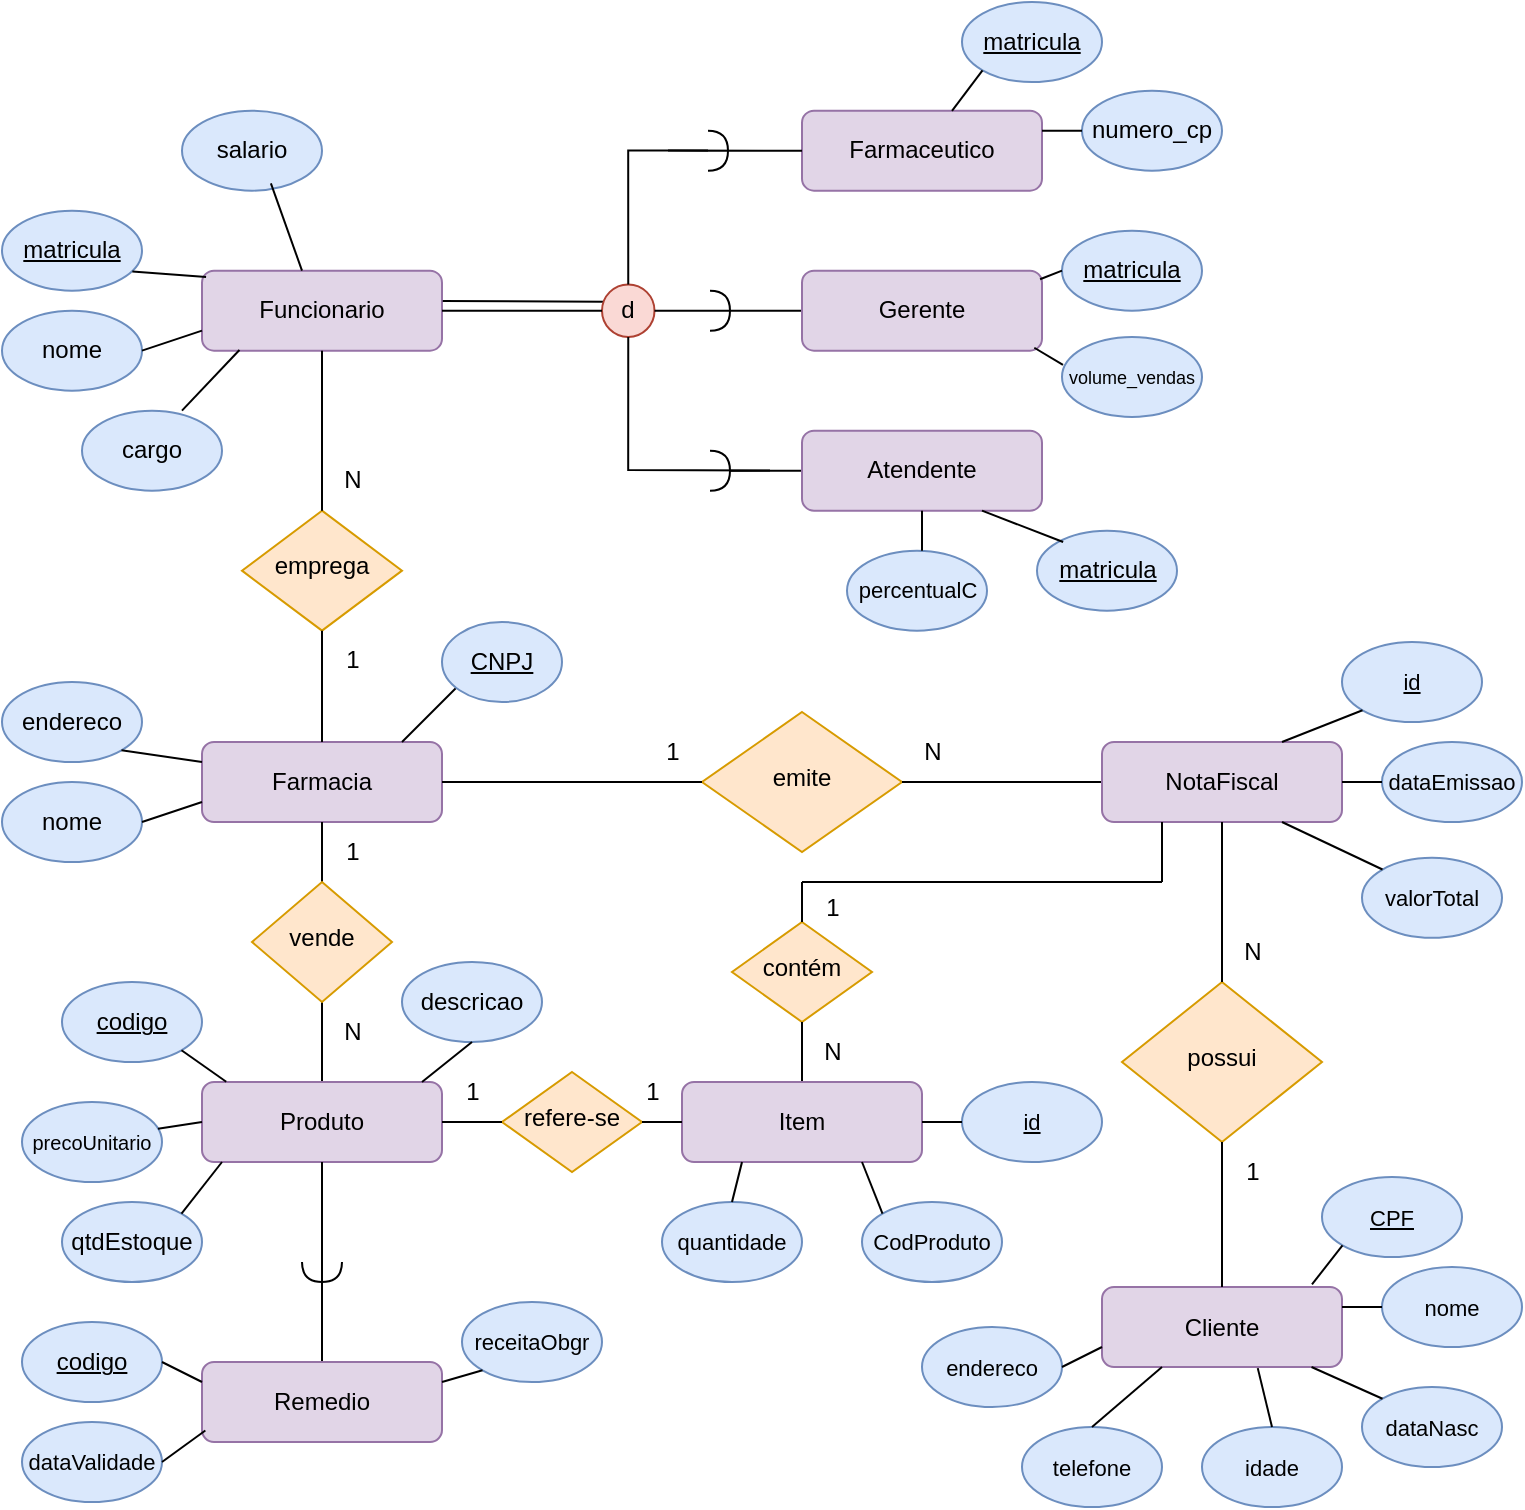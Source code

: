 <mxfile version="24.7.12">
  <diagram id="C5RBs43oDa-KdzZeNtuy" name="Page-1">
    <mxGraphModel dx="1363" dy="809" grid="1" gridSize="10" guides="1" tooltips="1" connect="1" arrows="1" fold="1" page="1" pageScale="1" pageWidth="827" pageHeight="1169" math="0" shadow="0">
      <root>
        <mxCell id="WIyWlLk6GJQsqaUBKTNV-0" />
        <mxCell id="WIyWlLk6GJQsqaUBKTNV-1" parent="WIyWlLk6GJQsqaUBKTNV-0" />
        <mxCell id="WIyWlLk6GJQsqaUBKTNV-3" value="Farmacia" style="rounded=1;whiteSpace=wrap;html=1;fontSize=12;glass=0;strokeWidth=1;shadow=0;fillColor=#e1d5e7;strokeColor=#9673a6;" parent="WIyWlLk6GJQsqaUBKTNV-1" vertex="1">
          <mxGeometry x="160" y="420" width="120" height="40" as="geometry" />
        </mxCell>
        <mxCell id="WIyWlLk6GJQsqaUBKTNV-6" value="emprega" style="rhombus;whiteSpace=wrap;html=1;shadow=0;fontFamily=Helvetica;fontSize=12;align=center;strokeWidth=1;spacing=6;spacingTop=-4;fillColor=#ffe6cc;strokeColor=#d79b00;" parent="WIyWlLk6GJQsqaUBKTNV-1" vertex="1">
          <mxGeometry x="180" y="304.32" width="80" height="60" as="geometry" />
        </mxCell>
        <mxCell id="WIyWlLk6GJQsqaUBKTNV-11" value="Funcionario" style="rounded=1;whiteSpace=wrap;html=1;fontSize=12;glass=0;strokeWidth=1;shadow=0;fillColor=#e1d5e7;strokeColor=#9673a6;" parent="WIyWlLk6GJQsqaUBKTNV-1" vertex="1">
          <mxGeometry x="160" y="184.32" width="120" height="40" as="geometry" />
        </mxCell>
        <mxCell id="MK8fDPFh58A5NtxFeI1J-0" value="" style="endArrow=none;html=1;rounded=0;exitX=0.5;exitY=1;exitDx=0;exitDy=0;entryX=0.5;entryY=0;entryDx=0;entryDy=0;" parent="WIyWlLk6GJQsqaUBKTNV-1" target="WIyWlLk6GJQsqaUBKTNV-6" edge="1" source="WIyWlLk6GJQsqaUBKTNV-11">
          <mxGeometry width="50" height="50" relative="1" as="geometry">
            <mxPoint x="220" y="184.32" as="sourcePoint" />
            <mxPoint x="220" y="274.32" as="targetPoint" />
          </mxGeometry>
        </mxCell>
        <mxCell id="MK8fDPFh58A5NtxFeI1J-2" value="" style="endArrow=none;html=1;rounded=0;" parent="WIyWlLk6GJQsqaUBKTNV-1" edge="1">
          <mxGeometry width="50" height="50" relative="1" as="geometry">
            <mxPoint x="260" y="420" as="sourcePoint" />
            <mxPoint x="290" y="390" as="targetPoint" />
          </mxGeometry>
        </mxCell>
        <mxCell id="MK8fDPFh58A5NtxFeI1J-4" value="&lt;u&gt;CNPJ&lt;/u&gt;" style="ellipse;whiteSpace=wrap;html=1;fillColor=#dae8fc;strokeColor=#6c8ebf;" parent="WIyWlLk6GJQsqaUBKTNV-1" vertex="1">
          <mxGeometry x="280" y="360" width="60" height="40" as="geometry" />
        </mxCell>
        <mxCell id="MK8fDPFh58A5NtxFeI1J-5" value="nome" style="ellipse;whiteSpace=wrap;html=1;fillColor=#dae8fc;strokeColor=#6c8ebf;" parent="WIyWlLk6GJQsqaUBKTNV-1" vertex="1">
          <mxGeometry x="60" y="440" width="70" height="40" as="geometry" />
        </mxCell>
        <mxCell id="MK8fDPFh58A5NtxFeI1J-6" value="endereco" style="ellipse;whiteSpace=wrap;html=1;fillColor=#dae8fc;strokeColor=#6c8ebf;" parent="WIyWlLk6GJQsqaUBKTNV-1" vertex="1">
          <mxGeometry x="60" y="390" width="70" height="40" as="geometry" />
        </mxCell>
        <mxCell id="MK8fDPFh58A5NtxFeI1J-7" value="" style="endArrow=none;html=1;rounded=0;entryX=1;entryY=0.5;entryDx=0;entryDy=0;" parent="WIyWlLk6GJQsqaUBKTNV-1" target="MK8fDPFh58A5NtxFeI1J-5" edge="1">
          <mxGeometry width="50" height="50" relative="1" as="geometry">
            <mxPoint x="160" y="450" as="sourcePoint" />
            <mxPoint x="260" y="370" as="targetPoint" />
          </mxGeometry>
        </mxCell>
        <mxCell id="MK8fDPFh58A5NtxFeI1J-8" value="" style="endArrow=none;html=1;rounded=0;entryX=1;entryY=1;entryDx=0;entryDy=0;exitX=0;exitY=0.25;exitDx=0;exitDy=0;" parent="WIyWlLk6GJQsqaUBKTNV-1" target="MK8fDPFh58A5NtxFeI1J-6" edge="1" source="WIyWlLk6GJQsqaUBKTNV-3">
          <mxGeometry width="50" height="50" relative="1" as="geometry">
            <mxPoint x="170" y="420" as="sourcePoint" />
            <mxPoint x="220" y="370" as="targetPoint" />
          </mxGeometry>
        </mxCell>
        <mxCell id="MK8fDPFh58A5NtxFeI1J-9" value="&lt;u&gt;matricula&lt;/u&gt;" style="ellipse;whiteSpace=wrap;html=1;fillColor=#dae8fc;strokeColor=#6c8ebf;" parent="WIyWlLk6GJQsqaUBKTNV-1" vertex="1">
          <mxGeometry x="60" y="154.32" width="70" height="40" as="geometry" />
        </mxCell>
        <mxCell id="MK8fDPFh58A5NtxFeI1J-10" value="nome" style="ellipse;whiteSpace=wrap;html=1;fillColor=#dae8fc;strokeColor=#6c8ebf;" parent="WIyWlLk6GJQsqaUBKTNV-1" vertex="1">
          <mxGeometry x="60" y="204.32" width="70" height="40" as="geometry" />
        </mxCell>
        <mxCell id="MK8fDPFh58A5NtxFeI1J-11" value="cargo" style="ellipse;whiteSpace=wrap;html=1;fillColor=#dae8fc;strokeColor=#6c8ebf;" parent="WIyWlLk6GJQsqaUBKTNV-1" vertex="1">
          <mxGeometry x="100" y="254.32" width="70" height="40" as="geometry" />
        </mxCell>
        <mxCell id="MK8fDPFh58A5NtxFeI1J-12" value="salario" style="ellipse;whiteSpace=wrap;html=1;fillColor=#dae8fc;strokeColor=#6c8ebf;" parent="WIyWlLk6GJQsqaUBKTNV-1" vertex="1">
          <mxGeometry x="150" y="104.32" width="70" height="40" as="geometry" />
        </mxCell>
        <mxCell id="MK8fDPFh58A5NtxFeI1J-13" value="" style="endArrow=none;html=1;rounded=0;exitX=0.931;exitY=0.76;exitDx=0;exitDy=0;exitPerimeter=0;entryX=0.017;entryY=0.08;entryDx=0;entryDy=0;entryPerimeter=0;" parent="WIyWlLk6GJQsqaUBKTNV-1" source="MK8fDPFh58A5NtxFeI1J-9" target="WIyWlLk6GJQsqaUBKTNV-11" edge="1">
          <mxGeometry width="50" height="50" relative="1" as="geometry">
            <mxPoint x="360" y="184.32" as="sourcePoint" />
            <mxPoint x="410" y="134.32" as="targetPoint" />
          </mxGeometry>
        </mxCell>
        <mxCell id="MK8fDPFh58A5NtxFeI1J-14" value="" style="endArrow=none;html=1;rounded=0;exitX=1;exitY=0.5;exitDx=0;exitDy=0;entryX=0;entryY=0.75;entryDx=0;entryDy=0;" parent="WIyWlLk6GJQsqaUBKTNV-1" source="MK8fDPFh58A5NtxFeI1J-10" target="WIyWlLk6GJQsqaUBKTNV-11" edge="1">
          <mxGeometry width="50" height="50" relative="1" as="geometry">
            <mxPoint x="180" y="194.32" as="sourcePoint" />
            <mxPoint x="230" y="144.32" as="targetPoint" />
          </mxGeometry>
        </mxCell>
        <mxCell id="MK8fDPFh58A5NtxFeI1J-15" value="" style="endArrow=none;html=1;rounded=0;exitX=0.714;exitY=0;exitDx=0;exitDy=0;exitPerimeter=0;entryX=0.156;entryY=0.992;entryDx=0;entryDy=0;entryPerimeter=0;" parent="WIyWlLk6GJQsqaUBKTNV-1" source="MK8fDPFh58A5NtxFeI1J-11" target="WIyWlLk6GJQsqaUBKTNV-11" edge="1">
          <mxGeometry width="50" height="50" relative="1" as="geometry">
            <mxPoint x="180" y="194.32" as="sourcePoint" />
            <mxPoint x="230" y="144.32" as="targetPoint" />
          </mxGeometry>
        </mxCell>
        <mxCell id="MK8fDPFh58A5NtxFeI1J-16" value="" style="endArrow=none;html=1;rounded=0;exitX=0.635;exitY=0.909;exitDx=0;exitDy=0;exitPerimeter=0;" parent="WIyWlLk6GJQsqaUBKTNV-1" source="MK8fDPFh58A5NtxFeI1J-12" edge="1">
          <mxGeometry width="50" height="50" relative="1" as="geometry">
            <mxPoint x="180" y="194.32" as="sourcePoint" />
            <mxPoint x="210" y="184.32" as="targetPoint" />
          </mxGeometry>
        </mxCell>
        <mxCell id="MK8fDPFh58A5NtxFeI1J-17" value="" style="endArrow=none;html=1;rounded=0;exitX=1.003;exitY=0.38;exitDx=0;exitDy=0;exitPerimeter=0;entryX=0.061;entryY=0.332;entryDx=0;entryDy=0;entryPerimeter=0;strokeColor=#000000;" parent="WIyWlLk6GJQsqaUBKTNV-1" source="WIyWlLk6GJQsqaUBKTNV-11" target="MK8fDPFh58A5NtxFeI1J-19" edge="1">
          <mxGeometry width="50" height="50" relative="1" as="geometry">
            <mxPoint x="280" y="239.6" as="sourcePoint" />
            <mxPoint x="360" y="239.6" as="targetPoint" />
          </mxGeometry>
        </mxCell>
        <mxCell id="MK8fDPFh58A5NtxFeI1J-19" value="d" style="ellipse;whiteSpace=wrap;html=1;aspect=fixed;fillColor=#fad9d5;strokeColor=#ae4132;" parent="WIyWlLk6GJQsqaUBKTNV-1" vertex="1">
          <mxGeometry x="360" y="191.2" width="26.25" height="26.25" as="geometry" />
        </mxCell>
        <mxCell id="MK8fDPFh58A5NtxFeI1J-31" value="" style="endArrow=none;html=1;rounded=0;exitX=1;exitY=0.5;exitDx=0;exitDy=0;entryX=0;entryY=0.5;entryDx=0;entryDy=0;" parent="WIyWlLk6GJQsqaUBKTNV-1" source="MK8fDPFh58A5NtxFeI1J-19" target="MK8fDPFh58A5NtxFeI1J-42" edge="1">
          <mxGeometry width="50" height="50" relative="1" as="geometry">
            <mxPoint x="340" y="184.32" as="sourcePoint" />
            <mxPoint x="440" y="204.32" as="targetPoint" />
          </mxGeometry>
        </mxCell>
        <mxCell id="MK8fDPFh58A5NtxFeI1J-34" value="" style="endArrow=none;html=1;rounded=0;entryX=0;entryY=0.5;entryDx=0;entryDy=0;" parent="WIyWlLk6GJQsqaUBKTNV-1" target="MK8fDPFh58A5NtxFeI1J-41" edge="1" source="9b90MbuNXG74h5Mg-5Mk-2">
          <mxGeometry width="50" height="50" relative="1" as="geometry">
            <mxPoint x="370" y="284.32" as="sourcePoint" />
            <mxPoint x="440" y="284.32" as="targetPoint" />
          </mxGeometry>
        </mxCell>
        <mxCell id="MK8fDPFh58A5NtxFeI1J-40" value="Farmaceutico" style="rounded=1;whiteSpace=wrap;html=1;fontSize=12;glass=0;strokeWidth=1;shadow=0;fillColor=#e1d5e7;strokeColor=#9673a6;" parent="WIyWlLk6GJQsqaUBKTNV-1" vertex="1">
          <mxGeometry x="460" y="104.32" width="120" height="40" as="geometry" />
        </mxCell>
        <mxCell id="MK8fDPFh58A5NtxFeI1J-41" value="Atendente" style="rounded=1;whiteSpace=wrap;html=1;fontSize=12;glass=0;strokeWidth=1;shadow=0;fillColor=#e1d5e7;strokeColor=#9673a6;" parent="WIyWlLk6GJQsqaUBKTNV-1" vertex="1">
          <mxGeometry x="460" y="264.32" width="120" height="40" as="geometry" />
        </mxCell>
        <mxCell id="MK8fDPFh58A5NtxFeI1J-42" value="Gerente" style="rounded=1;whiteSpace=wrap;html=1;fontSize=12;glass=0;strokeWidth=1;shadow=0;fillColor=#e1d5e7;strokeColor=#9673a6;" parent="WIyWlLk6GJQsqaUBKTNV-1" vertex="1">
          <mxGeometry x="460" y="184.32" width="120" height="40" as="geometry" />
        </mxCell>
        <mxCell id="MK8fDPFh58A5NtxFeI1J-45" value="numero_cp" style="ellipse;whiteSpace=wrap;html=1;fillColor=#dae8fc;strokeColor=#6c8ebf;" parent="WIyWlLk6GJQsqaUBKTNV-1" vertex="1">
          <mxGeometry x="600" y="94.32" width="70" height="40" as="geometry" />
        </mxCell>
        <mxCell id="MK8fDPFh58A5NtxFeI1J-46" value="&lt;u&gt;matricula&lt;/u&gt;" style="ellipse;whiteSpace=wrap;html=1;fillColor=#dae8fc;strokeColor=#6c8ebf;" parent="WIyWlLk6GJQsqaUBKTNV-1" vertex="1">
          <mxGeometry x="540" y="50" width="70" height="40" as="geometry" />
        </mxCell>
        <mxCell id="MK8fDPFh58A5NtxFeI1J-47" value="&lt;u&gt;matricula&lt;/u&gt;" style="ellipse;whiteSpace=wrap;html=1;fillColor=#dae8fc;strokeColor=#6c8ebf;" parent="WIyWlLk6GJQsqaUBKTNV-1" vertex="1">
          <mxGeometry x="590" y="164.32" width="70" height="40" as="geometry" />
        </mxCell>
        <mxCell id="MK8fDPFh58A5NtxFeI1J-48" value="&lt;font style=&quot;font-size: 9px;&quot;&gt;volume_vendas&lt;/font&gt;" style="ellipse;whiteSpace=wrap;html=1;fillColor=#dae8fc;strokeColor=#6c8ebf;" parent="WIyWlLk6GJQsqaUBKTNV-1" vertex="1">
          <mxGeometry x="590" y="217.45" width="70" height="40" as="geometry" />
        </mxCell>
        <mxCell id="MK8fDPFh58A5NtxFeI1J-49" value="&lt;u&gt;matricula&lt;/u&gt;" style="ellipse;whiteSpace=wrap;html=1;fillColor=#dae8fc;strokeColor=#6c8ebf;" parent="WIyWlLk6GJQsqaUBKTNV-1" vertex="1">
          <mxGeometry x="577.5" y="314.32" width="70" height="40" as="geometry" />
        </mxCell>
        <mxCell id="MK8fDPFh58A5NtxFeI1J-50" value="&lt;font style=&quot;font-size: 11px;&quot;&gt;percentualC&lt;/font&gt;" style="ellipse;whiteSpace=wrap;html=1;fillColor=#dae8fc;strokeColor=#6c8ebf;" parent="WIyWlLk6GJQsqaUBKTNV-1" vertex="1">
          <mxGeometry x="482.5" y="324.32" width="70" height="40" as="geometry" />
        </mxCell>
        <mxCell id="MK8fDPFh58A5NtxFeI1J-51" value="" style="endArrow=none;html=1;rounded=0;entryX=0;entryY=1;entryDx=0;entryDy=0;exitX=0.625;exitY=0.004;exitDx=0;exitDy=0;exitPerimeter=0;" parent="WIyWlLk6GJQsqaUBKTNV-1" source="MK8fDPFh58A5NtxFeI1J-40" target="MK8fDPFh58A5NtxFeI1J-46" edge="1">
          <mxGeometry width="50" height="50" relative="1" as="geometry">
            <mxPoint x="420" y="214.32" as="sourcePoint" />
            <mxPoint x="550.02" y="80.0" as="targetPoint" />
          </mxGeometry>
        </mxCell>
        <mxCell id="MK8fDPFh58A5NtxFeI1J-52" value="" style="endArrow=none;html=1;rounded=0;entryX=0;entryY=0.5;entryDx=0;entryDy=0;" parent="WIyWlLk6GJQsqaUBKTNV-1" target="MK8fDPFh58A5NtxFeI1J-45" edge="1">
          <mxGeometry width="50" height="50" relative="1" as="geometry">
            <mxPoint x="580" y="114.32" as="sourcePoint" />
            <mxPoint x="560" y="90.32" as="targetPoint" />
          </mxGeometry>
        </mxCell>
        <mxCell id="MK8fDPFh58A5NtxFeI1J-53" value="" style="endArrow=none;html=1;rounded=0;entryX=0;entryY=0.5;entryDx=0;entryDy=0;exitX=0.992;exitY=0.107;exitDx=0;exitDy=0;exitPerimeter=0;" parent="WIyWlLk6GJQsqaUBKTNV-1" source="MK8fDPFh58A5NtxFeI1J-42" target="MK8fDPFh58A5NtxFeI1J-47" edge="1">
          <mxGeometry width="50" height="50" relative="1" as="geometry">
            <mxPoint x="555" y="124.32" as="sourcePoint" />
            <mxPoint x="570" y="100.32" as="targetPoint" />
          </mxGeometry>
        </mxCell>
        <mxCell id="MK8fDPFh58A5NtxFeI1J-54" value="" style="endArrow=none;html=1;rounded=0;entryX=0.007;entryY=0.35;entryDx=0;entryDy=0;entryPerimeter=0;exitX=0.968;exitY=0.964;exitDx=0;exitDy=0;exitPerimeter=0;" parent="WIyWlLk6GJQsqaUBKTNV-1" source="MK8fDPFh58A5NtxFeI1J-42" target="MK8fDPFh58A5NtxFeI1J-48" edge="1">
          <mxGeometry width="50" height="50" relative="1" as="geometry">
            <mxPoint x="565" y="134.32" as="sourcePoint" />
            <mxPoint x="580" y="110.32" as="targetPoint" />
          </mxGeometry>
        </mxCell>
        <mxCell id="MK8fDPFh58A5NtxFeI1J-55" value="" style="endArrow=none;html=1;rounded=0;entryX=0.5;entryY=0;entryDx=0;entryDy=0;exitX=0.5;exitY=1;exitDx=0;exitDy=0;" parent="WIyWlLk6GJQsqaUBKTNV-1" source="MK8fDPFh58A5NtxFeI1J-41" edge="1">
          <mxGeometry width="50" height="50" relative="1" as="geometry">
            <mxPoint x="575" y="144.32" as="sourcePoint" />
            <mxPoint x="520" y="324.32" as="targetPoint" />
          </mxGeometry>
        </mxCell>
        <mxCell id="MK8fDPFh58A5NtxFeI1J-56" value="" style="endArrow=none;html=1;rounded=0;entryX=0;entryY=0;entryDx=0;entryDy=0;exitX=0.75;exitY=1;exitDx=0;exitDy=0;" parent="WIyWlLk6GJQsqaUBKTNV-1" source="MK8fDPFh58A5NtxFeI1J-41" edge="1">
          <mxGeometry width="50" height="50" relative="1" as="geometry">
            <mxPoint x="585" y="154.32" as="sourcePoint" />
            <mxPoint x="590.569" y="319.998" as="targetPoint" />
          </mxGeometry>
        </mxCell>
        <mxCell id="MK8fDPFh58A5NtxFeI1J-57" value="" style="endArrow=none;html=1;rounded=0;exitX=1;exitY=0.5;exitDx=0;exitDy=0;entryX=0;entryY=0.5;entryDx=0;entryDy=0;entryPerimeter=0;fontColor=#FF0000;strokeColor=#000000;" parent="WIyWlLk6GJQsqaUBKTNV-1" source="WIyWlLk6GJQsqaUBKTNV-11" target="MK8fDPFh58A5NtxFeI1J-19" edge="1">
          <mxGeometry width="50" height="50" relative="1" as="geometry">
            <mxPoint x="260" y="270" as="sourcePoint" />
            <mxPoint x="310" y="220" as="targetPoint" />
          </mxGeometry>
        </mxCell>
        <mxCell id="9b90MbuNXG74h5Mg-5Mk-79" style="edgeStyle=orthogonalEdgeStyle;rounded=0;orthogonalLoop=1;jettySize=auto;html=1;exitX=0;exitY=0.5;exitDx=0;exitDy=0;exitPerimeter=0;entryX=0;entryY=0.5;entryDx=0;entryDy=0;endArrow=none;endFill=0;" edge="1" parent="WIyWlLk6GJQsqaUBKTNV-1" source="9b90MbuNXG74h5Mg-5Mk-0" target="MK8fDPFh58A5NtxFeI1J-40">
          <mxGeometry relative="1" as="geometry">
            <Array as="points">
              <mxPoint x="393" y="124" />
              <mxPoint x="443" y="124" />
            </Array>
          </mxGeometry>
        </mxCell>
        <mxCell id="9b90MbuNXG74h5Mg-5Mk-80" style="edgeStyle=orthogonalEdgeStyle;rounded=0;orthogonalLoop=1;jettySize=auto;html=1;entryX=0.5;entryY=0;entryDx=0;entryDy=0;endArrow=none;endFill=0;" edge="1" parent="WIyWlLk6GJQsqaUBKTNV-1" source="9b90MbuNXG74h5Mg-5Mk-0" target="MK8fDPFh58A5NtxFeI1J-19">
          <mxGeometry relative="1" as="geometry" />
        </mxCell>
        <mxCell id="9b90MbuNXG74h5Mg-5Mk-0" value="" style="shape=requiredInterface;html=1;verticalLabelPosition=bottom;sketch=0;" vertex="1" parent="WIyWlLk6GJQsqaUBKTNV-1">
          <mxGeometry x="413" y="114.32" width="10" height="20" as="geometry" />
        </mxCell>
        <mxCell id="9b90MbuNXG74h5Mg-5Mk-1" value="" style="shape=requiredInterface;html=1;verticalLabelPosition=bottom;sketch=0;" vertex="1" parent="WIyWlLk6GJQsqaUBKTNV-1">
          <mxGeometry x="414" y="194.33" width="10" height="20" as="geometry" />
        </mxCell>
        <mxCell id="9b90MbuNXG74h5Mg-5Mk-77" style="edgeStyle=orthogonalEdgeStyle;rounded=0;orthogonalLoop=1;jettySize=auto;html=1;exitX=1;exitY=0.5;exitDx=0;exitDy=0;exitPerimeter=0;endArrow=none;endFill=0;entryX=0.5;entryY=1;entryDx=0;entryDy=0;" edge="1" parent="WIyWlLk6GJQsqaUBKTNV-1" source="9b90MbuNXG74h5Mg-5Mk-2" target="MK8fDPFh58A5NtxFeI1J-19">
          <mxGeometry relative="1" as="geometry">
            <mxPoint x="370" y="284.439" as="targetPoint" />
            <Array as="points">
              <mxPoint x="444" y="284" />
              <mxPoint x="373" y="284" />
            </Array>
          </mxGeometry>
        </mxCell>
        <mxCell id="9b90MbuNXG74h5Mg-5Mk-2" value="" style="shape=requiredInterface;html=1;verticalLabelPosition=bottom;sketch=0;" vertex="1" parent="WIyWlLk6GJQsqaUBKTNV-1">
          <mxGeometry x="414" y="274.32" width="10" height="20" as="geometry" />
        </mxCell>
        <mxCell id="9b90MbuNXG74h5Mg-5Mk-4" value="" style="endArrow=none;html=1;rounded=0;exitX=0.5;exitY=0;exitDx=0;exitDy=0;entryX=0.5;entryY=1;entryDx=0;entryDy=0;" edge="1" parent="WIyWlLk6GJQsqaUBKTNV-1" source="WIyWlLk6GJQsqaUBKTNV-3" target="WIyWlLk6GJQsqaUBKTNV-6">
          <mxGeometry width="50" height="50" relative="1" as="geometry">
            <mxPoint x="310" y="420" as="sourcePoint" />
            <mxPoint x="360" y="370" as="targetPoint" />
          </mxGeometry>
        </mxCell>
        <mxCell id="9b90MbuNXG74h5Mg-5Mk-5" value="" style="endArrow=none;html=1;rounded=0;exitX=0.5;exitY=1;exitDx=0;exitDy=0;" edge="1" parent="WIyWlLk6GJQsqaUBKTNV-1" source="9b90MbuNXG74h5Mg-5Mk-7">
          <mxGeometry width="50" height="50" relative="1" as="geometry">
            <mxPoint x="310" y="540" as="sourcePoint" />
            <mxPoint x="220" y="590" as="targetPoint" />
          </mxGeometry>
        </mxCell>
        <mxCell id="9b90MbuNXG74h5Mg-5Mk-9" value="Produto" style="rounded=1;whiteSpace=wrap;html=1;fontSize=12;glass=0;strokeWidth=1;shadow=0;fillColor=#e1d5e7;strokeColor=#9673a6;" vertex="1" parent="WIyWlLk6GJQsqaUBKTNV-1">
          <mxGeometry x="160" y="590" width="120" height="40" as="geometry" />
        </mxCell>
        <mxCell id="9b90MbuNXG74h5Mg-5Mk-10" value="descricao" style="ellipse;whiteSpace=wrap;html=1;fillColor=#dae8fc;strokeColor=#6c8ebf;" vertex="1" parent="WIyWlLk6GJQsqaUBKTNV-1">
          <mxGeometry x="260" y="530" width="70" height="40" as="geometry" />
        </mxCell>
        <mxCell id="9b90MbuNXG74h5Mg-5Mk-11" value="qtdEstoque" style="ellipse;whiteSpace=wrap;html=1;fillColor=#dae8fc;strokeColor=#6c8ebf;" vertex="1" parent="WIyWlLk6GJQsqaUBKTNV-1">
          <mxGeometry x="90" y="650" width="70" height="40" as="geometry" />
        </mxCell>
        <mxCell id="9b90MbuNXG74h5Mg-5Mk-12" value="&lt;font style=&quot;font-size: 10px;&quot;&gt;precoUnitario&lt;/font&gt;" style="ellipse;whiteSpace=wrap;html=1;fillColor=#dae8fc;strokeColor=#6c8ebf;" vertex="1" parent="WIyWlLk6GJQsqaUBKTNV-1">
          <mxGeometry x="70" y="600" width="70" height="40" as="geometry" />
        </mxCell>
        <mxCell id="9b90MbuNXG74h5Mg-5Mk-13" value="&lt;u&gt;codigo&lt;/u&gt;" style="ellipse;whiteSpace=wrap;html=1;fillColor=#dae8fc;strokeColor=#6c8ebf;" vertex="1" parent="WIyWlLk6GJQsqaUBKTNV-1">
          <mxGeometry x="90" y="540" width="70" height="40" as="geometry" />
        </mxCell>
        <mxCell id="9b90MbuNXG74h5Mg-5Mk-14" value="" style="endArrow=none;html=1;rounded=0;exitX=1;exitY=0;exitDx=0;exitDy=0;" edge="1" parent="WIyWlLk6GJQsqaUBKTNV-1" source="9b90MbuNXG74h5Mg-5Mk-11">
          <mxGeometry width="50" height="50" relative="1" as="geometry">
            <mxPoint x="310" y="640" as="sourcePoint" />
            <mxPoint x="170" y="630" as="targetPoint" />
          </mxGeometry>
        </mxCell>
        <mxCell id="9b90MbuNXG74h5Mg-5Mk-15" value="" style="endArrow=none;html=1;rounded=0;exitX=0.971;exitY=0.335;exitDx=0;exitDy=0;entryX=0;entryY=0.5;entryDx=0;entryDy=0;exitPerimeter=0;" edge="1" parent="WIyWlLk6GJQsqaUBKTNV-1" source="9b90MbuNXG74h5Mg-5Mk-12" target="9b90MbuNXG74h5Mg-5Mk-9">
          <mxGeometry width="50" height="50" relative="1" as="geometry">
            <mxPoint x="149" y="676" as="sourcePoint" />
            <mxPoint x="200" y="640" as="targetPoint" />
          </mxGeometry>
        </mxCell>
        <mxCell id="9b90MbuNXG74h5Mg-5Mk-16" value="" style="endArrow=none;html=1;rounded=0;exitX=1;exitY=1;exitDx=0;exitDy=0;entryX=0.101;entryY=-0.003;entryDx=0;entryDy=0;entryPerimeter=0;" edge="1" parent="WIyWlLk6GJQsqaUBKTNV-1" source="9b90MbuNXG74h5Mg-5Mk-13" target="9b90MbuNXG74h5Mg-5Mk-9">
          <mxGeometry width="50" height="50" relative="1" as="geometry">
            <mxPoint x="159" y="686" as="sourcePoint" />
            <mxPoint x="210" y="650" as="targetPoint" />
          </mxGeometry>
        </mxCell>
        <mxCell id="9b90MbuNXG74h5Mg-5Mk-17" value="" style="endArrow=none;html=1;rounded=0;exitX=1;exitY=0;exitDx=0;exitDy=0;entryX=0.5;entryY=1;entryDx=0;entryDy=0;" edge="1" parent="WIyWlLk6GJQsqaUBKTNV-1" target="9b90MbuNXG74h5Mg-5Mk-10">
          <mxGeometry width="50" height="50" relative="1" as="geometry">
            <mxPoint x="270" y="590" as="sourcePoint" />
            <mxPoint x="321" y="554" as="targetPoint" />
          </mxGeometry>
        </mxCell>
        <mxCell id="9b90MbuNXG74h5Mg-5Mk-18" value="" style="endArrow=none;html=1;rounded=0;" edge="1" parent="WIyWlLk6GJQsqaUBKTNV-1">
          <mxGeometry width="50" height="50" relative="1" as="geometry">
            <mxPoint x="220" y="680" as="sourcePoint" />
            <mxPoint x="220" y="750" as="targetPoint" />
          </mxGeometry>
        </mxCell>
        <mxCell id="9b90MbuNXG74h5Mg-5Mk-19" value="" style="endArrow=none;html=1;rounded=0;exitX=0.5;exitY=1;exitDx=0;exitDy=0;entryX=0.5;entryY=0;entryDx=0;entryDy=0;" edge="1" parent="WIyWlLk6GJQsqaUBKTNV-1" source="WIyWlLk6GJQsqaUBKTNV-3" target="9b90MbuNXG74h5Mg-5Mk-7">
          <mxGeometry width="50" height="50" relative="1" as="geometry">
            <mxPoint x="220" y="460" as="sourcePoint" />
            <mxPoint x="220" y="485" as="targetPoint" />
          </mxGeometry>
        </mxCell>
        <mxCell id="9b90MbuNXG74h5Mg-5Mk-7" value="vende" style="rhombus;whiteSpace=wrap;html=1;shadow=0;fontFamily=Helvetica;fontSize=12;align=center;strokeWidth=1;spacing=6;spacingTop=-4;fillColor=#ffe6cc;strokeColor=#d79b00;" vertex="1" parent="WIyWlLk6GJQsqaUBKTNV-1">
          <mxGeometry x="185" y="490" width="70" height="60" as="geometry" />
        </mxCell>
        <mxCell id="9b90MbuNXG74h5Mg-5Mk-21" value="" style="endArrow=none;html=1;rounded=0;exitX=0.5;exitY=1;exitDx=0;exitDy=0;" edge="1" parent="WIyWlLk6GJQsqaUBKTNV-1" source="9b90MbuNXG74h5Mg-5Mk-9" target="9b90MbuNXG74h5Mg-5Mk-20">
          <mxGeometry width="50" height="50" relative="1" as="geometry">
            <mxPoint x="220" y="630" as="sourcePoint" />
            <mxPoint x="220" y="750" as="targetPoint" />
          </mxGeometry>
        </mxCell>
        <mxCell id="9b90MbuNXG74h5Mg-5Mk-20" value="" style="shape=requiredInterface;html=1;verticalLabelPosition=bottom;sketch=0;direction=south;" vertex="1" parent="WIyWlLk6GJQsqaUBKTNV-1">
          <mxGeometry x="210" y="680" width="20" height="10" as="geometry" />
        </mxCell>
        <mxCell id="9b90MbuNXG74h5Mg-5Mk-22" value="Remedio" style="rounded=1;whiteSpace=wrap;html=1;fontSize=12;glass=0;strokeWidth=1;shadow=0;fillColor=#e1d5e7;strokeColor=#9673a6;" vertex="1" parent="WIyWlLk6GJQsqaUBKTNV-1">
          <mxGeometry x="160" y="730" width="120" height="40" as="geometry" />
        </mxCell>
        <mxCell id="9b90MbuNXG74h5Mg-5Mk-24" value="&lt;font style=&quot;font-size: 11px;&quot;&gt;receitaObgr&lt;/font&gt;" style="ellipse;whiteSpace=wrap;html=1;fillColor=#dae8fc;strokeColor=#6c8ebf;" vertex="1" parent="WIyWlLk6GJQsqaUBKTNV-1">
          <mxGeometry x="290" y="700" width="70" height="40" as="geometry" />
        </mxCell>
        <mxCell id="9b90MbuNXG74h5Mg-5Mk-25" value="&lt;u&gt;codigo&lt;/u&gt;" style="ellipse;whiteSpace=wrap;html=1;fillColor=#dae8fc;strokeColor=#6c8ebf;" vertex="1" parent="WIyWlLk6GJQsqaUBKTNV-1">
          <mxGeometry x="70" y="710" width="70" height="40" as="geometry" />
        </mxCell>
        <mxCell id="9b90MbuNXG74h5Mg-5Mk-26" value="&lt;font style=&quot;font-size: 11px;&quot;&gt;dataValidade&lt;/font&gt;" style="ellipse;whiteSpace=wrap;html=1;fillColor=#dae8fc;strokeColor=#6c8ebf;" vertex="1" parent="WIyWlLk6GJQsqaUBKTNV-1">
          <mxGeometry x="70" y="760" width="70" height="40" as="geometry" />
        </mxCell>
        <mxCell id="9b90MbuNXG74h5Mg-5Mk-27" value="" style="endArrow=none;html=1;rounded=0;exitX=1;exitY=0.5;exitDx=0;exitDy=0;entryX=0.014;entryY=0.857;entryDx=0;entryDy=0;entryPerimeter=0;" edge="1" parent="WIyWlLk6GJQsqaUBKTNV-1" source="9b90MbuNXG74h5Mg-5Mk-26" target="9b90MbuNXG74h5Mg-5Mk-22">
          <mxGeometry width="50" height="50" relative="1" as="geometry">
            <mxPoint x="270" y="790" as="sourcePoint" />
            <mxPoint x="320" y="740" as="targetPoint" />
          </mxGeometry>
        </mxCell>
        <mxCell id="9b90MbuNXG74h5Mg-5Mk-28" value="" style="endArrow=none;html=1;rounded=0;exitX=1;exitY=0.5;exitDx=0;exitDy=0;entryX=0;entryY=0.25;entryDx=0;entryDy=0;" edge="1" parent="WIyWlLk6GJQsqaUBKTNV-1" source="9b90MbuNXG74h5Mg-5Mk-25" target="9b90MbuNXG74h5Mg-5Mk-22">
          <mxGeometry width="50" height="50" relative="1" as="geometry">
            <mxPoint x="150" y="800" as="sourcePoint" />
            <mxPoint x="200" y="780" as="targetPoint" />
          </mxGeometry>
        </mxCell>
        <mxCell id="9b90MbuNXG74h5Mg-5Mk-29" value="" style="endArrow=none;html=1;rounded=0;exitX=1;exitY=0.25;exitDx=0;exitDy=0;entryX=0;entryY=1;entryDx=0;entryDy=0;" edge="1" parent="WIyWlLk6GJQsqaUBKTNV-1" source="9b90MbuNXG74h5Mg-5Mk-22" target="9b90MbuNXG74h5Mg-5Mk-24">
          <mxGeometry width="50" height="50" relative="1" as="geometry">
            <mxPoint x="160" y="810" as="sourcePoint" />
            <mxPoint x="210" y="790" as="targetPoint" />
          </mxGeometry>
        </mxCell>
        <mxCell id="9b90MbuNXG74h5Mg-5Mk-30" value="emite" style="rhombus;whiteSpace=wrap;html=1;shadow=0;fontFamily=Helvetica;fontSize=12;align=center;strokeWidth=1;spacing=6;spacingTop=-4;fillColor=#ffe6cc;strokeColor=#d79b00;" vertex="1" parent="WIyWlLk6GJQsqaUBKTNV-1">
          <mxGeometry x="410" y="405" width="100" height="70" as="geometry" />
        </mxCell>
        <mxCell id="9b90MbuNXG74h5Mg-5Mk-31" value="" style="endArrow=none;html=1;rounded=0;exitX=1;exitY=0.5;exitDx=0;exitDy=0;entryX=0;entryY=0.5;entryDx=0;entryDy=0;" edge="1" parent="WIyWlLk6GJQsqaUBKTNV-1" source="WIyWlLk6GJQsqaUBKTNV-3" target="9b90MbuNXG74h5Mg-5Mk-30">
          <mxGeometry width="50" height="50" relative="1" as="geometry">
            <mxPoint x="420" y="480" as="sourcePoint" />
            <mxPoint x="350" y="440" as="targetPoint" />
          </mxGeometry>
        </mxCell>
        <mxCell id="9b90MbuNXG74h5Mg-5Mk-32" value="" style="endArrow=none;html=1;rounded=0;exitX=1;exitY=0.5;exitDx=0;exitDy=0;entryX=0;entryY=0.5;entryDx=0;entryDy=0;" edge="1" parent="WIyWlLk6GJQsqaUBKTNV-1" source="9b90MbuNXG74h5Mg-5Mk-30" target="9b90MbuNXG74h5Mg-5Mk-33">
          <mxGeometry width="50" height="50" relative="1" as="geometry">
            <mxPoint x="420" y="480" as="sourcePoint" />
            <mxPoint x="520" y="440" as="targetPoint" />
          </mxGeometry>
        </mxCell>
        <mxCell id="9b90MbuNXG74h5Mg-5Mk-33" value="NotaFiscal" style="rounded=1;whiteSpace=wrap;html=1;fontSize=12;glass=0;strokeWidth=1;shadow=0;fillColor=#e1d5e7;strokeColor=#9673a6;" vertex="1" parent="WIyWlLk6GJQsqaUBKTNV-1">
          <mxGeometry x="610" y="420" width="120" height="40" as="geometry" />
        </mxCell>
        <mxCell id="9b90MbuNXG74h5Mg-5Mk-34" value="&lt;font style=&quot;font-size: 11px;&quot;&gt;valorTotal&lt;/font&gt;" style="ellipse;whiteSpace=wrap;html=1;fillColor=#dae8fc;strokeColor=#6c8ebf;" vertex="1" parent="WIyWlLk6GJQsqaUBKTNV-1">
          <mxGeometry x="740" y="477.9" width="70" height="40" as="geometry" />
        </mxCell>
        <mxCell id="9b90MbuNXG74h5Mg-5Mk-35" value="&lt;font style=&quot;font-size: 11px;&quot;&gt;dataEmissao&lt;/font&gt;" style="ellipse;whiteSpace=wrap;html=1;fillColor=#dae8fc;strokeColor=#6c8ebf;" vertex="1" parent="WIyWlLk6GJQsqaUBKTNV-1">
          <mxGeometry x="750" y="420" width="70" height="40" as="geometry" />
        </mxCell>
        <mxCell id="9b90MbuNXG74h5Mg-5Mk-36" value="&lt;font style=&quot;font-size: 11px;&quot;&gt;&lt;u&gt;id&lt;/u&gt;&lt;/font&gt;" style="ellipse;whiteSpace=wrap;html=1;fillColor=#dae8fc;strokeColor=#6c8ebf;" vertex="1" parent="WIyWlLk6GJQsqaUBKTNV-1">
          <mxGeometry x="730" y="370" width="70" height="40" as="geometry" />
        </mxCell>
        <mxCell id="9b90MbuNXG74h5Mg-5Mk-37" value="" style="endArrow=none;html=1;rounded=0;exitX=0.75;exitY=1;exitDx=0;exitDy=0;entryX=0;entryY=0;entryDx=0;entryDy=0;" edge="1" parent="WIyWlLk6GJQsqaUBKTNV-1" source="9b90MbuNXG74h5Mg-5Mk-33" target="9b90MbuNXG74h5Mg-5Mk-34">
          <mxGeometry width="50" height="50" relative="1" as="geometry">
            <mxPoint x="560" y="427.9" as="sourcePoint" />
            <mxPoint x="610" y="377.9" as="targetPoint" />
          </mxGeometry>
        </mxCell>
        <mxCell id="9b90MbuNXG74h5Mg-5Mk-39" value="" style="endArrow=none;html=1;rounded=0;exitX=0.75;exitY=0;exitDx=0;exitDy=0;entryX=0;entryY=1;entryDx=0;entryDy=0;" edge="1" parent="WIyWlLk6GJQsqaUBKTNV-1" source="9b90MbuNXG74h5Mg-5Mk-33" target="9b90MbuNXG74h5Mg-5Mk-36">
          <mxGeometry width="50" height="50" relative="1" as="geometry">
            <mxPoint x="710" y="467.9" as="sourcePoint" />
            <mxPoint x="730" y="410" as="targetPoint" />
          </mxGeometry>
        </mxCell>
        <mxCell id="9b90MbuNXG74h5Mg-5Mk-40" value="" style="endArrow=none;html=1;rounded=0;exitX=1;exitY=0.5;exitDx=0;exitDy=0;entryX=0;entryY=0.5;entryDx=0;entryDy=0;" edge="1" parent="WIyWlLk6GJQsqaUBKTNV-1" source="9b90MbuNXG74h5Mg-5Mk-33" target="9b90MbuNXG74h5Mg-5Mk-35">
          <mxGeometry width="50" height="50" relative="1" as="geometry">
            <mxPoint x="720" y="477.9" as="sourcePoint" />
            <mxPoint x="770" y="503.9" as="targetPoint" />
          </mxGeometry>
        </mxCell>
        <mxCell id="9b90MbuNXG74h5Mg-5Mk-41" value="possui" style="rhombus;whiteSpace=wrap;html=1;shadow=0;fontFamily=Helvetica;fontSize=12;align=center;strokeWidth=1;spacing=6;spacingTop=-4;fillColor=#ffe6cc;strokeColor=#d79b00;" vertex="1" parent="WIyWlLk6GJQsqaUBKTNV-1">
          <mxGeometry x="620" y="540" width="100" height="80" as="geometry" />
        </mxCell>
        <mxCell id="9b90MbuNXG74h5Mg-5Mk-42" value="" style="endArrow=none;html=1;rounded=0;entryX=0.5;entryY=1;entryDx=0;entryDy=0;exitX=0.5;exitY=0;exitDx=0;exitDy=0;" edge="1" parent="WIyWlLk6GJQsqaUBKTNV-1" source="9b90MbuNXG74h5Mg-5Mk-41" target="9b90MbuNXG74h5Mg-5Mk-33">
          <mxGeometry width="50" height="50" relative="1" as="geometry">
            <mxPoint x="580" y="530" as="sourcePoint" />
            <mxPoint x="630" y="480" as="targetPoint" />
          </mxGeometry>
        </mxCell>
        <mxCell id="9b90MbuNXG74h5Mg-5Mk-44" value="Cliente" style="rounded=1;whiteSpace=wrap;html=1;fontSize=12;glass=0;strokeWidth=1;shadow=0;fillColor=#e1d5e7;strokeColor=#9673a6;" vertex="1" parent="WIyWlLk6GJQsqaUBKTNV-1">
          <mxGeometry x="610" y="692.5" width="120" height="40" as="geometry" />
        </mxCell>
        <mxCell id="9b90MbuNXG74h5Mg-5Mk-45" value="&lt;font style=&quot;font-size: 11px;&quot;&gt;endereco&lt;/font&gt;" style="ellipse;whiteSpace=wrap;html=1;fillColor=#dae8fc;strokeColor=#6c8ebf;" vertex="1" parent="WIyWlLk6GJQsqaUBKTNV-1">
          <mxGeometry x="520" y="712.5" width="70" height="40" as="geometry" />
        </mxCell>
        <mxCell id="9b90MbuNXG74h5Mg-5Mk-46" value="&lt;font style=&quot;font-size: 11px;&quot;&gt;telefone&lt;/font&gt;" style="ellipse;whiteSpace=wrap;html=1;fillColor=#dae8fc;strokeColor=#6c8ebf;" vertex="1" parent="WIyWlLk6GJQsqaUBKTNV-1">
          <mxGeometry x="570" y="762.5" width="70" height="40" as="geometry" />
        </mxCell>
        <mxCell id="9b90MbuNXG74h5Mg-5Mk-47" value="&lt;font style=&quot;font-size: 11px;&quot;&gt;idade&lt;/font&gt;" style="ellipse;whiteSpace=wrap;html=1;fillColor=#dae8fc;strokeColor=#6c8ebf;" vertex="1" parent="WIyWlLk6GJQsqaUBKTNV-1">
          <mxGeometry x="660" y="762.5" width="70" height="40" as="geometry" />
        </mxCell>
        <mxCell id="9b90MbuNXG74h5Mg-5Mk-48" value="&lt;font style=&quot;font-size: 11px;&quot;&gt;dataNasc&lt;/font&gt;" style="ellipse;whiteSpace=wrap;html=1;fillColor=#dae8fc;strokeColor=#6c8ebf;" vertex="1" parent="WIyWlLk6GJQsqaUBKTNV-1">
          <mxGeometry x="740" y="742.5" width="70" height="40" as="geometry" />
        </mxCell>
        <mxCell id="9b90MbuNXG74h5Mg-5Mk-49" value="&lt;font style=&quot;font-size: 11px;&quot;&gt;nome&lt;/font&gt;" style="ellipse;whiteSpace=wrap;html=1;fillColor=#dae8fc;strokeColor=#6c8ebf;" vertex="1" parent="WIyWlLk6GJQsqaUBKTNV-1">
          <mxGeometry x="750" y="682.5" width="70" height="40" as="geometry" />
        </mxCell>
        <mxCell id="9b90MbuNXG74h5Mg-5Mk-50" value="&lt;font style=&quot;font-size: 11px;&quot;&gt;&lt;u&gt;CPF&lt;/u&gt;&lt;/font&gt;" style="ellipse;whiteSpace=wrap;html=1;fillColor=#dae8fc;strokeColor=#6c8ebf;" vertex="1" parent="WIyWlLk6GJQsqaUBKTNV-1">
          <mxGeometry x="720" y="637.5" width="70" height="40" as="geometry" />
        </mxCell>
        <mxCell id="9b90MbuNXG74h5Mg-5Mk-51" value="" style="endArrow=none;html=1;rounded=0;entryX=0;entryY=0.75;entryDx=0;entryDy=0;exitX=1;exitY=0.5;exitDx=0;exitDy=0;" edge="1" parent="WIyWlLk6GJQsqaUBKTNV-1" source="9b90MbuNXG74h5Mg-5Mk-45" target="9b90MbuNXG74h5Mg-5Mk-44">
          <mxGeometry width="50" height="50" relative="1" as="geometry">
            <mxPoint x="530" y="662.5" as="sourcePoint" />
            <mxPoint x="580" y="612.5" as="targetPoint" />
          </mxGeometry>
        </mxCell>
        <mxCell id="9b90MbuNXG74h5Mg-5Mk-52" value="" style="endArrow=none;html=1;rounded=0;entryX=0.25;entryY=1;entryDx=0;entryDy=0;exitX=0.5;exitY=0;exitDx=0;exitDy=0;" edge="1" parent="WIyWlLk6GJQsqaUBKTNV-1" source="9b90MbuNXG74h5Mg-5Mk-46" target="9b90MbuNXG74h5Mg-5Mk-44">
          <mxGeometry width="50" height="50" relative="1" as="geometry">
            <mxPoint x="600" y="742.5" as="sourcePoint" />
            <mxPoint x="620" y="732.5" as="targetPoint" />
          </mxGeometry>
        </mxCell>
        <mxCell id="9b90MbuNXG74h5Mg-5Mk-53" value="" style="endArrow=none;html=1;rounded=0;entryX=0.5;entryY=0;entryDx=0;entryDy=0;exitX=0.649;exitY=1.014;exitDx=0;exitDy=0;exitPerimeter=0;" edge="1" parent="WIyWlLk6GJQsqaUBKTNV-1" source="9b90MbuNXG74h5Mg-5Mk-44" target="9b90MbuNXG74h5Mg-5Mk-47">
          <mxGeometry width="50" height="50" relative="1" as="geometry">
            <mxPoint x="610" y="752.5" as="sourcePoint" />
            <mxPoint x="630" y="742.5" as="targetPoint" />
          </mxGeometry>
        </mxCell>
        <mxCell id="9b90MbuNXG74h5Mg-5Mk-54" value="" style="endArrow=none;html=1;rounded=0;entryX=0;entryY=0;entryDx=0;entryDy=0;" edge="1" parent="WIyWlLk6GJQsqaUBKTNV-1" source="9b90MbuNXG74h5Mg-5Mk-44" target="9b90MbuNXG74h5Mg-5Mk-48">
          <mxGeometry width="50" height="50" relative="1" as="geometry">
            <mxPoint x="620" y="762.5" as="sourcePoint" />
            <mxPoint x="640" y="752.5" as="targetPoint" />
          </mxGeometry>
        </mxCell>
        <mxCell id="9b90MbuNXG74h5Mg-5Mk-55" value="" style="endArrow=none;html=1;rounded=0;entryX=0;entryY=0.5;entryDx=0;entryDy=0;exitX=1;exitY=0.25;exitDx=0;exitDy=0;" edge="1" parent="WIyWlLk6GJQsqaUBKTNV-1" source="9b90MbuNXG74h5Mg-5Mk-44" target="9b90MbuNXG74h5Mg-5Mk-49">
          <mxGeometry width="50" height="50" relative="1" as="geometry">
            <mxPoint x="630" y="772.5" as="sourcePoint" />
            <mxPoint x="650" y="762.5" as="targetPoint" />
          </mxGeometry>
        </mxCell>
        <mxCell id="9b90MbuNXG74h5Mg-5Mk-56" value="" style="endArrow=none;html=1;rounded=0;entryX=0;entryY=1;entryDx=0;entryDy=0;exitX=0.875;exitY=-0.032;exitDx=0;exitDy=0;exitPerimeter=0;" edge="1" parent="WIyWlLk6GJQsqaUBKTNV-1" source="9b90MbuNXG74h5Mg-5Mk-44" target="9b90MbuNXG74h5Mg-5Mk-50">
          <mxGeometry width="50" height="50" relative="1" as="geometry">
            <mxPoint x="640" y="782.5" as="sourcePoint" />
            <mxPoint x="660" y="772.5" as="targetPoint" />
          </mxGeometry>
        </mxCell>
        <mxCell id="9b90MbuNXG74h5Mg-5Mk-57" value="" style="endArrow=none;html=1;rounded=0;" edge="1" parent="WIyWlLk6GJQsqaUBKTNV-1">
          <mxGeometry width="50" height="50" relative="1" as="geometry">
            <mxPoint x="460" y="490" as="sourcePoint" />
            <mxPoint x="640" y="490" as="targetPoint" />
          </mxGeometry>
        </mxCell>
        <mxCell id="9b90MbuNXG74h5Mg-5Mk-58" value="contém" style="rhombus;whiteSpace=wrap;html=1;shadow=0;fontFamily=Helvetica;fontSize=12;align=center;strokeWidth=1;spacing=6;spacingTop=-4;rotation=0;fillColor=#ffe6cc;strokeColor=#d79b00;" vertex="1" parent="WIyWlLk6GJQsqaUBKTNV-1">
          <mxGeometry x="425" y="510" width="70" height="50" as="geometry" />
        </mxCell>
        <mxCell id="9b90MbuNXG74h5Mg-5Mk-59" value="" style="endArrow=none;html=1;rounded=0;entryX=0.5;entryY=1;entryDx=0;entryDy=0;exitX=0.5;exitY=0;exitDx=0;exitDy=0;" edge="1" parent="WIyWlLk6GJQsqaUBKTNV-1" source="9b90MbuNXG74h5Mg-5Mk-60" target="9b90MbuNXG74h5Mg-5Mk-58">
          <mxGeometry width="50" height="50" relative="1" as="geometry">
            <mxPoint x="540" y="630" as="sourcePoint" />
            <mxPoint x="410" y="650" as="targetPoint" />
          </mxGeometry>
        </mxCell>
        <mxCell id="9b90MbuNXG74h5Mg-5Mk-60" value="Item" style="rounded=1;whiteSpace=wrap;html=1;fontSize=12;glass=0;strokeWidth=1;shadow=0;fillColor=#e1d5e7;strokeColor=#9673a6;" vertex="1" parent="WIyWlLk6GJQsqaUBKTNV-1">
          <mxGeometry x="400" y="590" width="120" height="40" as="geometry" />
        </mxCell>
        <mxCell id="9b90MbuNXG74h5Mg-5Mk-61" value="&lt;font style=&quot;font-size: 11px;&quot;&gt;quantidade&lt;/font&gt;" style="ellipse;whiteSpace=wrap;html=1;fillColor=#dae8fc;strokeColor=#6c8ebf;" vertex="1" parent="WIyWlLk6GJQsqaUBKTNV-1">
          <mxGeometry x="390" y="650" width="70" height="40" as="geometry" />
        </mxCell>
        <mxCell id="9b90MbuNXG74h5Mg-5Mk-62" value="&lt;span style=&quot;font-size: 11px;&quot;&gt;CodProduto&lt;/span&gt;" style="ellipse;whiteSpace=wrap;html=1;fillColor=#dae8fc;strokeColor=#6c8ebf;" vertex="1" parent="WIyWlLk6GJQsqaUBKTNV-1">
          <mxGeometry x="490" y="650" width="70" height="40" as="geometry" />
        </mxCell>
        <mxCell id="9b90MbuNXG74h5Mg-5Mk-63" value="&lt;font style=&quot;font-size: 11px;&quot;&gt;&lt;u&gt;id&lt;/u&gt;&lt;/font&gt;" style="ellipse;whiteSpace=wrap;html=1;fillColor=#dae8fc;strokeColor=#6c8ebf;" vertex="1" parent="WIyWlLk6GJQsqaUBKTNV-1">
          <mxGeometry x="540" y="590" width="70" height="40" as="geometry" />
        </mxCell>
        <mxCell id="9b90MbuNXG74h5Mg-5Mk-64" value="" style="endArrow=none;html=1;rounded=0;entryX=0.25;entryY=1;entryDx=0;entryDy=0;exitX=0.5;exitY=0;exitDx=0;exitDy=0;" edge="1" parent="WIyWlLk6GJQsqaUBKTNV-1" source="9b90MbuNXG74h5Mg-5Mk-61" target="9b90MbuNXG74h5Mg-5Mk-60">
          <mxGeometry width="50" height="50" relative="1" as="geometry">
            <mxPoint x="400" y="740" as="sourcePoint" />
            <mxPoint x="450" y="690" as="targetPoint" />
          </mxGeometry>
        </mxCell>
        <mxCell id="9b90MbuNXG74h5Mg-5Mk-65" value="" style="endArrow=none;html=1;rounded=0;entryX=0.75;entryY=1;entryDx=0;entryDy=0;exitX=0;exitY=0;exitDx=0;exitDy=0;" edge="1" parent="WIyWlLk6GJQsqaUBKTNV-1" source="9b90MbuNXG74h5Mg-5Mk-62" target="9b90MbuNXG74h5Mg-5Mk-60">
          <mxGeometry width="50" height="50" relative="1" as="geometry">
            <mxPoint x="435" y="675" as="sourcePoint" />
            <mxPoint x="440" y="650" as="targetPoint" />
          </mxGeometry>
        </mxCell>
        <mxCell id="9b90MbuNXG74h5Mg-5Mk-66" value="" style="endArrow=none;html=1;rounded=0;entryX=1;entryY=0.5;entryDx=0;entryDy=0;exitX=0;exitY=0.5;exitDx=0;exitDy=0;" edge="1" parent="WIyWlLk6GJQsqaUBKTNV-1" source="9b90MbuNXG74h5Mg-5Mk-63" target="9b90MbuNXG74h5Mg-5Mk-60">
          <mxGeometry width="50" height="50" relative="1" as="geometry">
            <mxPoint x="445" y="685" as="sourcePoint" />
            <mxPoint x="450" y="660" as="targetPoint" />
          </mxGeometry>
        </mxCell>
        <mxCell id="9b90MbuNXG74h5Mg-5Mk-67" value="refere-se" style="rhombus;whiteSpace=wrap;html=1;shadow=0;fontFamily=Helvetica;fontSize=12;align=center;strokeWidth=1;spacing=6;spacingTop=-4;rotation=0;fillColor=#ffe6cc;strokeColor=#d79b00;" vertex="1" parent="WIyWlLk6GJQsqaUBKTNV-1">
          <mxGeometry x="310" y="585" width="70" height="50" as="geometry" />
        </mxCell>
        <mxCell id="9b90MbuNXG74h5Mg-5Mk-69" value="" style="endArrow=none;html=1;rounded=0;exitX=1;exitY=0.5;exitDx=0;exitDy=0;entryX=0;entryY=0.5;entryDx=0;entryDy=0;" edge="1" parent="WIyWlLk6GJQsqaUBKTNV-1" source="9b90MbuNXG74h5Mg-5Mk-67" target="9b90MbuNXG74h5Mg-5Mk-60">
          <mxGeometry width="50" height="50" relative="1" as="geometry">
            <mxPoint x="370" y="590" as="sourcePoint" />
            <mxPoint x="420" y="540" as="targetPoint" />
          </mxGeometry>
        </mxCell>
        <mxCell id="9b90MbuNXG74h5Mg-5Mk-70" value="" style="endArrow=none;html=1;rounded=0;exitX=1;exitY=0.5;exitDx=0;exitDy=0;entryX=0;entryY=0.5;entryDx=0;entryDy=0;" edge="1" parent="WIyWlLk6GJQsqaUBKTNV-1" source="9b90MbuNXG74h5Mg-5Mk-9" target="9b90MbuNXG74h5Mg-5Mk-67">
          <mxGeometry width="50" height="50" relative="1" as="geometry">
            <mxPoint x="390" y="620" as="sourcePoint" />
            <mxPoint x="410" y="620" as="targetPoint" />
          </mxGeometry>
        </mxCell>
        <mxCell id="9b90MbuNXG74h5Mg-5Mk-71" value="" style="endArrow=none;html=1;rounded=0;entryX=0.25;entryY=1;entryDx=0;entryDy=0;" edge="1" parent="WIyWlLk6GJQsqaUBKTNV-1" target="9b90MbuNXG74h5Mg-5Mk-33">
          <mxGeometry width="50" height="50" relative="1" as="geometry">
            <mxPoint x="640" y="490" as="sourcePoint" />
            <mxPoint x="420" y="540" as="targetPoint" />
          </mxGeometry>
        </mxCell>
        <mxCell id="9b90MbuNXG74h5Mg-5Mk-72" value="" style="endArrow=none;html=1;rounded=0;exitX=0.5;exitY=0;exitDx=0;exitDy=0;" edge="1" parent="WIyWlLk6GJQsqaUBKTNV-1" source="9b90MbuNXG74h5Mg-5Mk-58">
          <mxGeometry width="50" height="50" relative="1" as="geometry">
            <mxPoint x="370" y="590" as="sourcePoint" />
            <mxPoint x="460" y="490" as="targetPoint" />
          </mxGeometry>
        </mxCell>
        <mxCell id="9b90MbuNXG74h5Mg-5Mk-74" value="" style="endArrow=none;html=1;rounded=0;entryX=0.5;entryY=1;entryDx=0;entryDy=0;exitX=0.5;exitY=0;exitDx=0;exitDy=0;" edge="1" parent="WIyWlLk6GJQsqaUBKTNV-1" source="9b90MbuNXG74h5Mg-5Mk-44" target="9b90MbuNXG74h5Mg-5Mk-41">
          <mxGeometry width="50" height="50" relative="1" as="geometry">
            <mxPoint x="600" y="660" as="sourcePoint" />
            <mxPoint x="650" y="610" as="targetPoint" />
          </mxGeometry>
        </mxCell>
        <mxCell id="9b90MbuNXG74h5Mg-5Mk-75" value="1" style="text;html=1;align=center;verticalAlign=middle;resizable=0;points=[];autosize=1;strokeColor=none;fillColor=none;" vertex="1" parent="WIyWlLk6GJQsqaUBKTNV-1">
          <mxGeometry x="220" y="364.32" width="30" height="30" as="geometry" />
        </mxCell>
        <mxCell id="9b90MbuNXG74h5Mg-5Mk-76" value="N" style="text;html=1;align=center;verticalAlign=middle;resizable=0;points=[];autosize=1;strokeColor=none;fillColor=none;" vertex="1" parent="WIyWlLk6GJQsqaUBKTNV-1">
          <mxGeometry x="220" y="274.32" width="30" height="30" as="geometry" />
        </mxCell>
        <mxCell id="9b90MbuNXG74h5Mg-5Mk-81" value="1" style="text;html=1;align=center;verticalAlign=middle;resizable=0;points=[];autosize=1;strokeColor=none;fillColor=none;" vertex="1" parent="WIyWlLk6GJQsqaUBKTNV-1">
          <mxGeometry x="220" y="460" width="30" height="30" as="geometry" />
        </mxCell>
        <mxCell id="9b90MbuNXG74h5Mg-5Mk-83" value="N" style="text;html=1;align=center;verticalAlign=middle;resizable=0;points=[];autosize=1;strokeColor=none;fillColor=none;" vertex="1" parent="WIyWlLk6GJQsqaUBKTNV-1">
          <mxGeometry x="220" y="550" width="30" height="30" as="geometry" />
        </mxCell>
        <mxCell id="9b90MbuNXG74h5Mg-5Mk-84" value="1" style="text;html=1;align=center;verticalAlign=middle;resizable=0;points=[];autosize=1;strokeColor=none;fillColor=none;" vertex="1" parent="WIyWlLk6GJQsqaUBKTNV-1">
          <mxGeometry x="380" y="410" width="30" height="30" as="geometry" />
        </mxCell>
        <mxCell id="9b90MbuNXG74h5Mg-5Mk-85" value="N" style="text;html=1;align=center;verticalAlign=middle;resizable=0;points=[];autosize=1;strokeColor=none;fillColor=none;" vertex="1" parent="WIyWlLk6GJQsqaUBKTNV-1">
          <mxGeometry x="510" y="410" width="30" height="30" as="geometry" />
        </mxCell>
        <mxCell id="9b90MbuNXG74h5Mg-5Mk-86" value="1" style="text;html=1;align=center;verticalAlign=middle;resizable=0;points=[];autosize=1;strokeColor=none;fillColor=none;" vertex="1" parent="WIyWlLk6GJQsqaUBKTNV-1">
          <mxGeometry x="670" y="620" width="30" height="30" as="geometry" />
        </mxCell>
        <mxCell id="9b90MbuNXG74h5Mg-5Mk-87" value="N" style="text;html=1;align=center;verticalAlign=middle;resizable=0;points=[];autosize=1;strokeColor=none;fillColor=none;" vertex="1" parent="WIyWlLk6GJQsqaUBKTNV-1">
          <mxGeometry x="670" y="510" width="30" height="30" as="geometry" />
        </mxCell>
        <mxCell id="9b90MbuNXG74h5Mg-5Mk-88" value="1" style="text;html=1;align=center;verticalAlign=middle;resizable=0;points=[];autosize=1;strokeColor=none;fillColor=none;" vertex="1" parent="WIyWlLk6GJQsqaUBKTNV-1">
          <mxGeometry x="460" y="487.9" width="30" height="30" as="geometry" />
        </mxCell>
        <mxCell id="9b90MbuNXG74h5Mg-5Mk-89" value="N" style="text;html=1;align=center;verticalAlign=middle;resizable=0;points=[];autosize=1;strokeColor=none;fillColor=none;" vertex="1" parent="WIyWlLk6GJQsqaUBKTNV-1">
          <mxGeometry x="460" y="560" width="30" height="30" as="geometry" />
        </mxCell>
        <mxCell id="9b90MbuNXG74h5Mg-5Mk-90" value="1" style="text;html=1;align=center;verticalAlign=middle;resizable=0;points=[];autosize=1;strokeColor=none;fillColor=none;" vertex="1" parent="WIyWlLk6GJQsqaUBKTNV-1">
          <mxGeometry x="370" y="580" width="30" height="30" as="geometry" />
        </mxCell>
        <mxCell id="9b90MbuNXG74h5Mg-5Mk-91" value="1" style="text;html=1;align=center;verticalAlign=middle;resizable=0;points=[];autosize=1;strokeColor=none;fillColor=none;" vertex="1" parent="WIyWlLk6GJQsqaUBKTNV-1">
          <mxGeometry x="280" y="580" width="30" height="30" as="geometry" />
        </mxCell>
      </root>
    </mxGraphModel>
  </diagram>
</mxfile>

